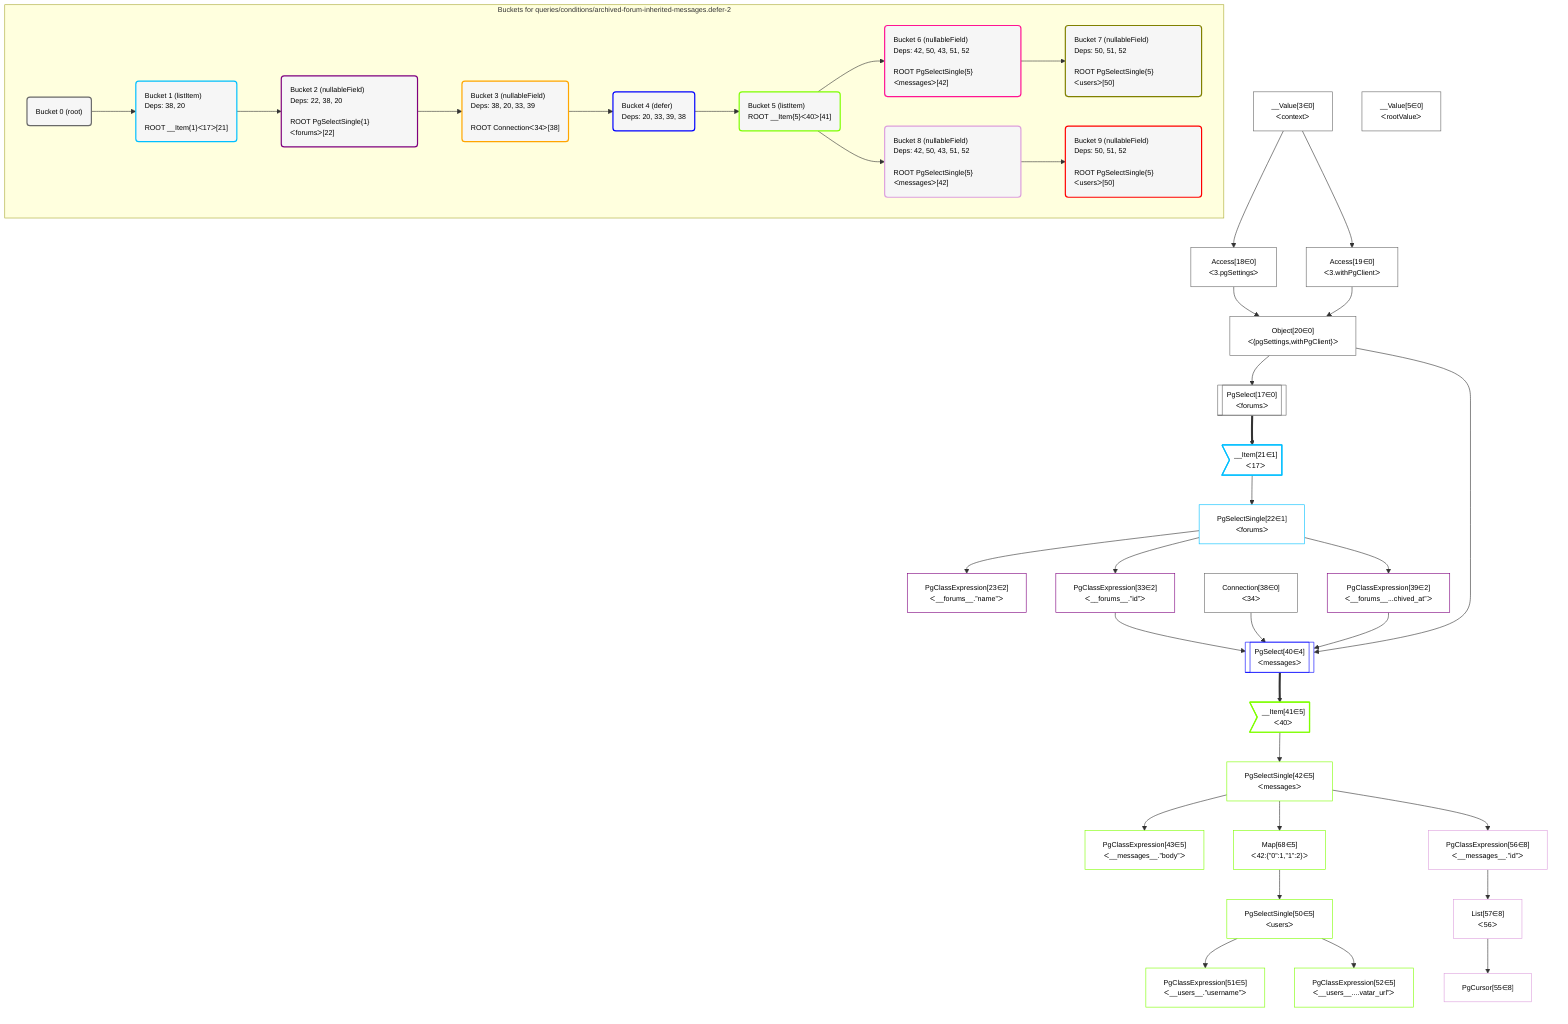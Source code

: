%%{init: {'themeVariables': { 'fontSize': '12px'}}}%%
graph TD
    classDef path fill:#eee,stroke:#000,color:#000
    classDef plan fill:#fff,stroke-width:1px,color:#000
    classDef itemplan fill:#fff,stroke-width:2px,color:#000
    classDef sideeffectplan fill:#f00,stroke-width:2px,color:#000
    classDef bucket fill:#f6f6f6,color:#000,stroke-width:2px,text-align:left


    %% define steps
    __Value3["__Value[3∈0]<br />ᐸcontextᐳ"]:::plan
    __Value5["__Value[5∈0]<br />ᐸrootValueᐳ"]:::plan
    Access18["Access[18∈0]<br />ᐸ3.pgSettingsᐳ"]:::plan
    Access19["Access[19∈0]<br />ᐸ3.withPgClientᐳ"]:::plan
    Object20["Object[20∈0]<br />ᐸ{pgSettings,withPgClient}ᐳ"]:::plan
    PgSelect17[["PgSelect[17∈0]<br />ᐸforumsᐳ"]]:::plan
    __Item21>"__Item[21∈1]<br />ᐸ17ᐳ"]:::itemplan
    PgSelectSingle22["PgSelectSingle[22∈1]<br />ᐸforumsᐳ"]:::plan
    PgClassExpression23["PgClassExpression[23∈2]<br />ᐸ__forums__.”name”ᐳ"]:::plan
    PgClassExpression33["PgClassExpression[33∈2]<br />ᐸ__forums__.”id”ᐳ"]:::plan
    Connection38["Connection[38∈0]<br />ᐸ34ᐳ"]:::plan
    PgClassExpression39["PgClassExpression[39∈2]<br />ᐸ__forums__...chived_at”ᐳ"]:::plan
    PgSelect40[["PgSelect[40∈4]<br />ᐸmessagesᐳ"]]:::plan
    __Item41>"__Item[41∈5]<br />ᐸ40ᐳ"]:::itemplan
    PgSelectSingle42["PgSelectSingle[42∈5]<br />ᐸmessagesᐳ"]:::plan
    PgClassExpression43["PgClassExpression[43∈5]<br />ᐸ__messages__.”body”ᐳ"]:::plan
    Map68["Map[68∈5]<br />ᐸ42:{”0”:1,”1”:2}ᐳ"]:::plan
    PgSelectSingle50["PgSelectSingle[50∈5]<br />ᐸusersᐳ"]:::plan
    PgClassExpression51["PgClassExpression[51∈5]<br />ᐸ__users__.”username”ᐳ"]:::plan
    PgClassExpression52["PgClassExpression[52∈5]<br />ᐸ__users__....vatar_url”ᐳ"]:::plan
    PgClassExpression56["PgClassExpression[56∈8]<br />ᐸ__messages__.”id”ᐳ"]:::plan
    List57["List[57∈8]<br />ᐸ56ᐳ"]:::plan
    PgCursor55["PgCursor[55∈8]"]:::plan

    %% plan dependencies
    __Value3 --> Access18
    __Value3 --> Access19
    Access18 & Access19 --> Object20
    Object20 --> PgSelect17
    PgSelect17 ==> __Item21
    __Item21 --> PgSelectSingle22
    PgSelectSingle22 --> PgClassExpression23
    PgSelectSingle22 --> PgClassExpression33
    PgSelectSingle22 --> PgClassExpression39
    Object20 & PgClassExpression33 & PgClassExpression39 & Connection38 --> PgSelect40
    PgSelect40 ==> __Item41
    __Item41 --> PgSelectSingle42
    PgSelectSingle42 --> PgClassExpression43
    PgSelectSingle42 --> Map68
    Map68 --> PgSelectSingle50
    PgSelectSingle50 --> PgClassExpression51
    PgSelectSingle50 --> PgClassExpression52
    PgSelectSingle42 --> PgClassExpression56
    PgClassExpression56 --> List57
    List57 --> PgCursor55

    subgraph "Buckets for queries/conditions/archived-forum-inherited-messages.defer-2"
    Bucket0("Bucket 0 (root)"):::bucket
    classDef bucket0 stroke:#696969
    class Bucket0,__Value3,__Value5,PgSelect17,Access18,Access19,Object20,Connection38 bucket0
    Bucket1("Bucket 1 (listItem)<br />Deps: 38, 20<br /><br />ROOT __Item{1}ᐸ17ᐳ[21]"):::bucket
    classDef bucket1 stroke:#00bfff
    class Bucket1,__Item21,PgSelectSingle22 bucket1
    Bucket2("Bucket 2 (nullableField)<br />Deps: 22, 38, 20<br /><br />ROOT PgSelectSingle{1}ᐸforumsᐳ[22]"):::bucket
    classDef bucket2 stroke:#7f007f
    class Bucket2,PgClassExpression23,PgClassExpression33,PgClassExpression39 bucket2
    Bucket3("Bucket 3 (nullableField)<br />Deps: 38, 20, 33, 39<br /><br />ROOT Connectionᐸ34ᐳ[38]"):::bucket
    classDef bucket3 stroke:#ffa500
    class Bucket3 bucket3
    Bucket4("Bucket 4 (defer)<br />Deps: 20, 33, 39, 38"):::bucket
    classDef bucket4 stroke:#0000ff
    class Bucket4,PgSelect40 bucket4
    Bucket5("Bucket 5 (listItem)<br />ROOT __Item{5}ᐸ40ᐳ[41]"):::bucket
    classDef bucket5 stroke:#7fff00
    class Bucket5,__Item41,PgSelectSingle42,PgClassExpression43,PgSelectSingle50,PgClassExpression51,PgClassExpression52,Map68 bucket5
    Bucket6("Bucket 6 (nullableField)<br />Deps: 42, 50, 43, 51, 52<br /><br />ROOT PgSelectSingle{5}ᐸmessagesᐳ[42]"):::bucket
    classDef bucket6 stroke:#ff1493
    class Bucket6 bucket6
    Bucket7("Bucket 7 (nullableField)<br />Deps: 50, 51, 52<br /><br />ROOT PgSelectSingle{5}ᐸusersᐳ[50]"):::bucket
    classDef bucket7 stroke:#808000
    class Bucket7 bucket7
    Bucket8("Bucket 8 (nullableField)<br />Deps: 42, 50, 43, 51, 52<br /><br />ROOT PgSelectSingle{5}ᐸmessagesᐳ[42]"):::bucket
    classDef bucket8 stroke:#dda0dd
    class Bucket8,PgCursor55,PgClassExpression56,List57 bucket8
    Bucket9("Bucket 9 (nullableField)<br />Deps: 50, 51, 52<br /><br />ROOT PgSelectSingle{5}ᐸusersᐳ[50]"):::bucket
    classDef bucket9 stroke:#ff0000
    class Bucket9 bucket9
    Bucket0 --> Bucket1
    Bucket1 --> Bucket2
    Bucket2 --> Bucket3
    Bucket3 --> Bucket4
    Bucket4 --> Bucket5
    Bucket5 --> Bucket6 & Bucket8
    Bucket6 --> Bucket7
    Bucket8 --> Bucket9
    end